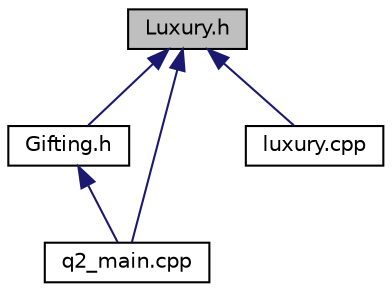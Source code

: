 digraph "Luxury.h"
{
  edge [fontname="Helvetica",fontsize="10",labelfontname="Helvetica",labelfontsize="10"];
  node [fontname="Helvetica",fontsize="10",shape=record];
  Node1 [label="Luxury.h",height=0.2,width=0.4,color="black", fillcolor="grey75", style="filled", fontcolor="black"];
  Node1 -> Node2 [dir="back",color="midnightblue",fontsize="10",style="solid"];
  Node2 [label="Gifting.h",height=0.2,width=0.4,color="black", fillcolor="white", style="filled",URL="$Gifting_8h.html"];
  Node2 -> Node3 [dir="back",color="midnightblue",fontsize="10",style="solid"];
  Node3 [label="q2_main.cpp",height=0.2,width=0.4,color="black", fillcolor="white", style="filled",URL="$q2__main_8cpp.html"];
  Node1 -> Node4 [dir="back",color="midnightblue",fontsize="10",style="solid"];
  Node4 [label="luxury.cpp",height=0.2,width=0.4,color="black", fillcolor="white", style="filled",URL="$luxury_8cpp.html"];
  Node1 -> Node3 [dir="back",color="midnightblue",fontsize="10",style="solid"];
}
